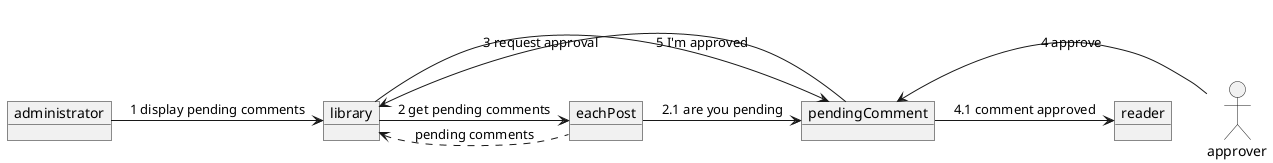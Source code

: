 @startuml interaction diagram
allowmixing

object administrator
object pendingComment

together {
    object library
    object eachPost
}

actor approver
object reader

administrator -> library : 1 display pending comments
library -> eachPost : 2 get pending comments
library <. eachPost : pending comments
pendingComment <- library : 3 request approval
pendingComment <- eachPost : 2.1 are you pending
pendingComment <- approver : 4 approve
library <- pendingComment : 5 I'm approved
pendingComment -> reader : 4.1 comment approved
@enduml